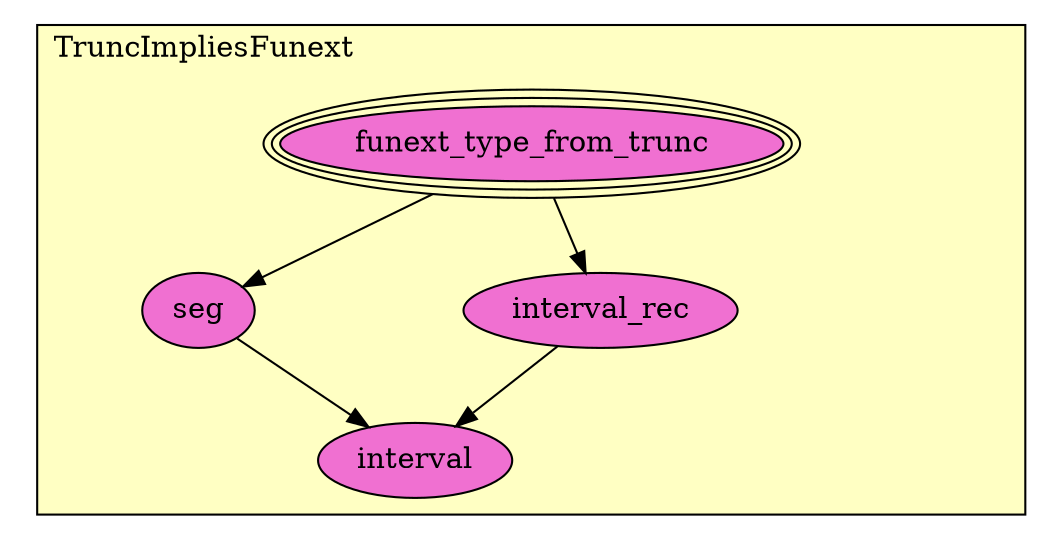 digraph HoTT_Metatheory_TruncImpliesFunext {
  graph [ratio=0.5]
  node [style=filled]
TruncImpliesFunext_funext_type_from_trunc [label="funext_type_from_trunc", URL=<TruncImpliesFunext.html#funext_type_from_trunc>, peripheries=3, fillcolor="#F070D1"] ;
TruncImpliesFunext_seg [label="seg", URL=<TruncImpliesFunext.html#seg>, fillcolor="#F070D1"] ;
TruncImpliesFunext_interval_rec [label="interval_rec", URL=<TruncImpliesFunext.html#interval_rec>, fillcolor="#F070D1"] ;
TruncImpliesFunext_interval [label="interval", URL=<TruncImpliesFunext.html#interval>, fillcolor="#F070D1"] ;
  TruncImpliesFunext_funext_type_from_trunc -> TruncImpliesFunext_seg [] ;
  TruncImpliesFunext_funext_type_from_trunc -> TruncImpliesFunext_interval_rec [] ;
  TruncImpliesFunext_seg -> TruncImpliesFunext_interval [] ;
  TruncImpliesFunext_interval_rec -> TruncImpliesFunext_interval [] ;
subgraph cluster_TruncImpliesFunext { label="TruncImpliesFunext"; fillcolor="#FFFFC3"; labeljust=l; style=filled 
TruncImpliesFunext_interval; TruncImpliesFunext_interval_rec; TruncImpliesFunext_seg; TruncImpliesFunext_funext_type_from_trunc; };
} /* END */
